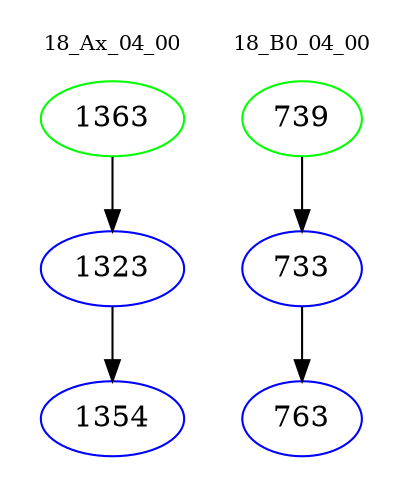digraph{
subgraph cluster_0 {
color = white
label = "18_Ax_04_00";
fontsize=10;
T0_1363 [label="1363", color="green"]
T0_1363 -> T0_1323 [color="black"]
T0_1323 [label="1323", color="blue"]
T0_1323 -> T0_1354 [color="black"]
T0_1354 [label="1354", color="blue"]
}
subgraph cluster_1 {
color = white
label = "18_B0_04_00";
fontsize=10;
T1_739 [label="739", color="green"]
T1_739 -> T1_733 [color="black"]
T1_733 [label="733", color="blue"]
T1_733 -> T1_763 [color="black"]
T1_763 [label="763", color="blue"]
}
}
